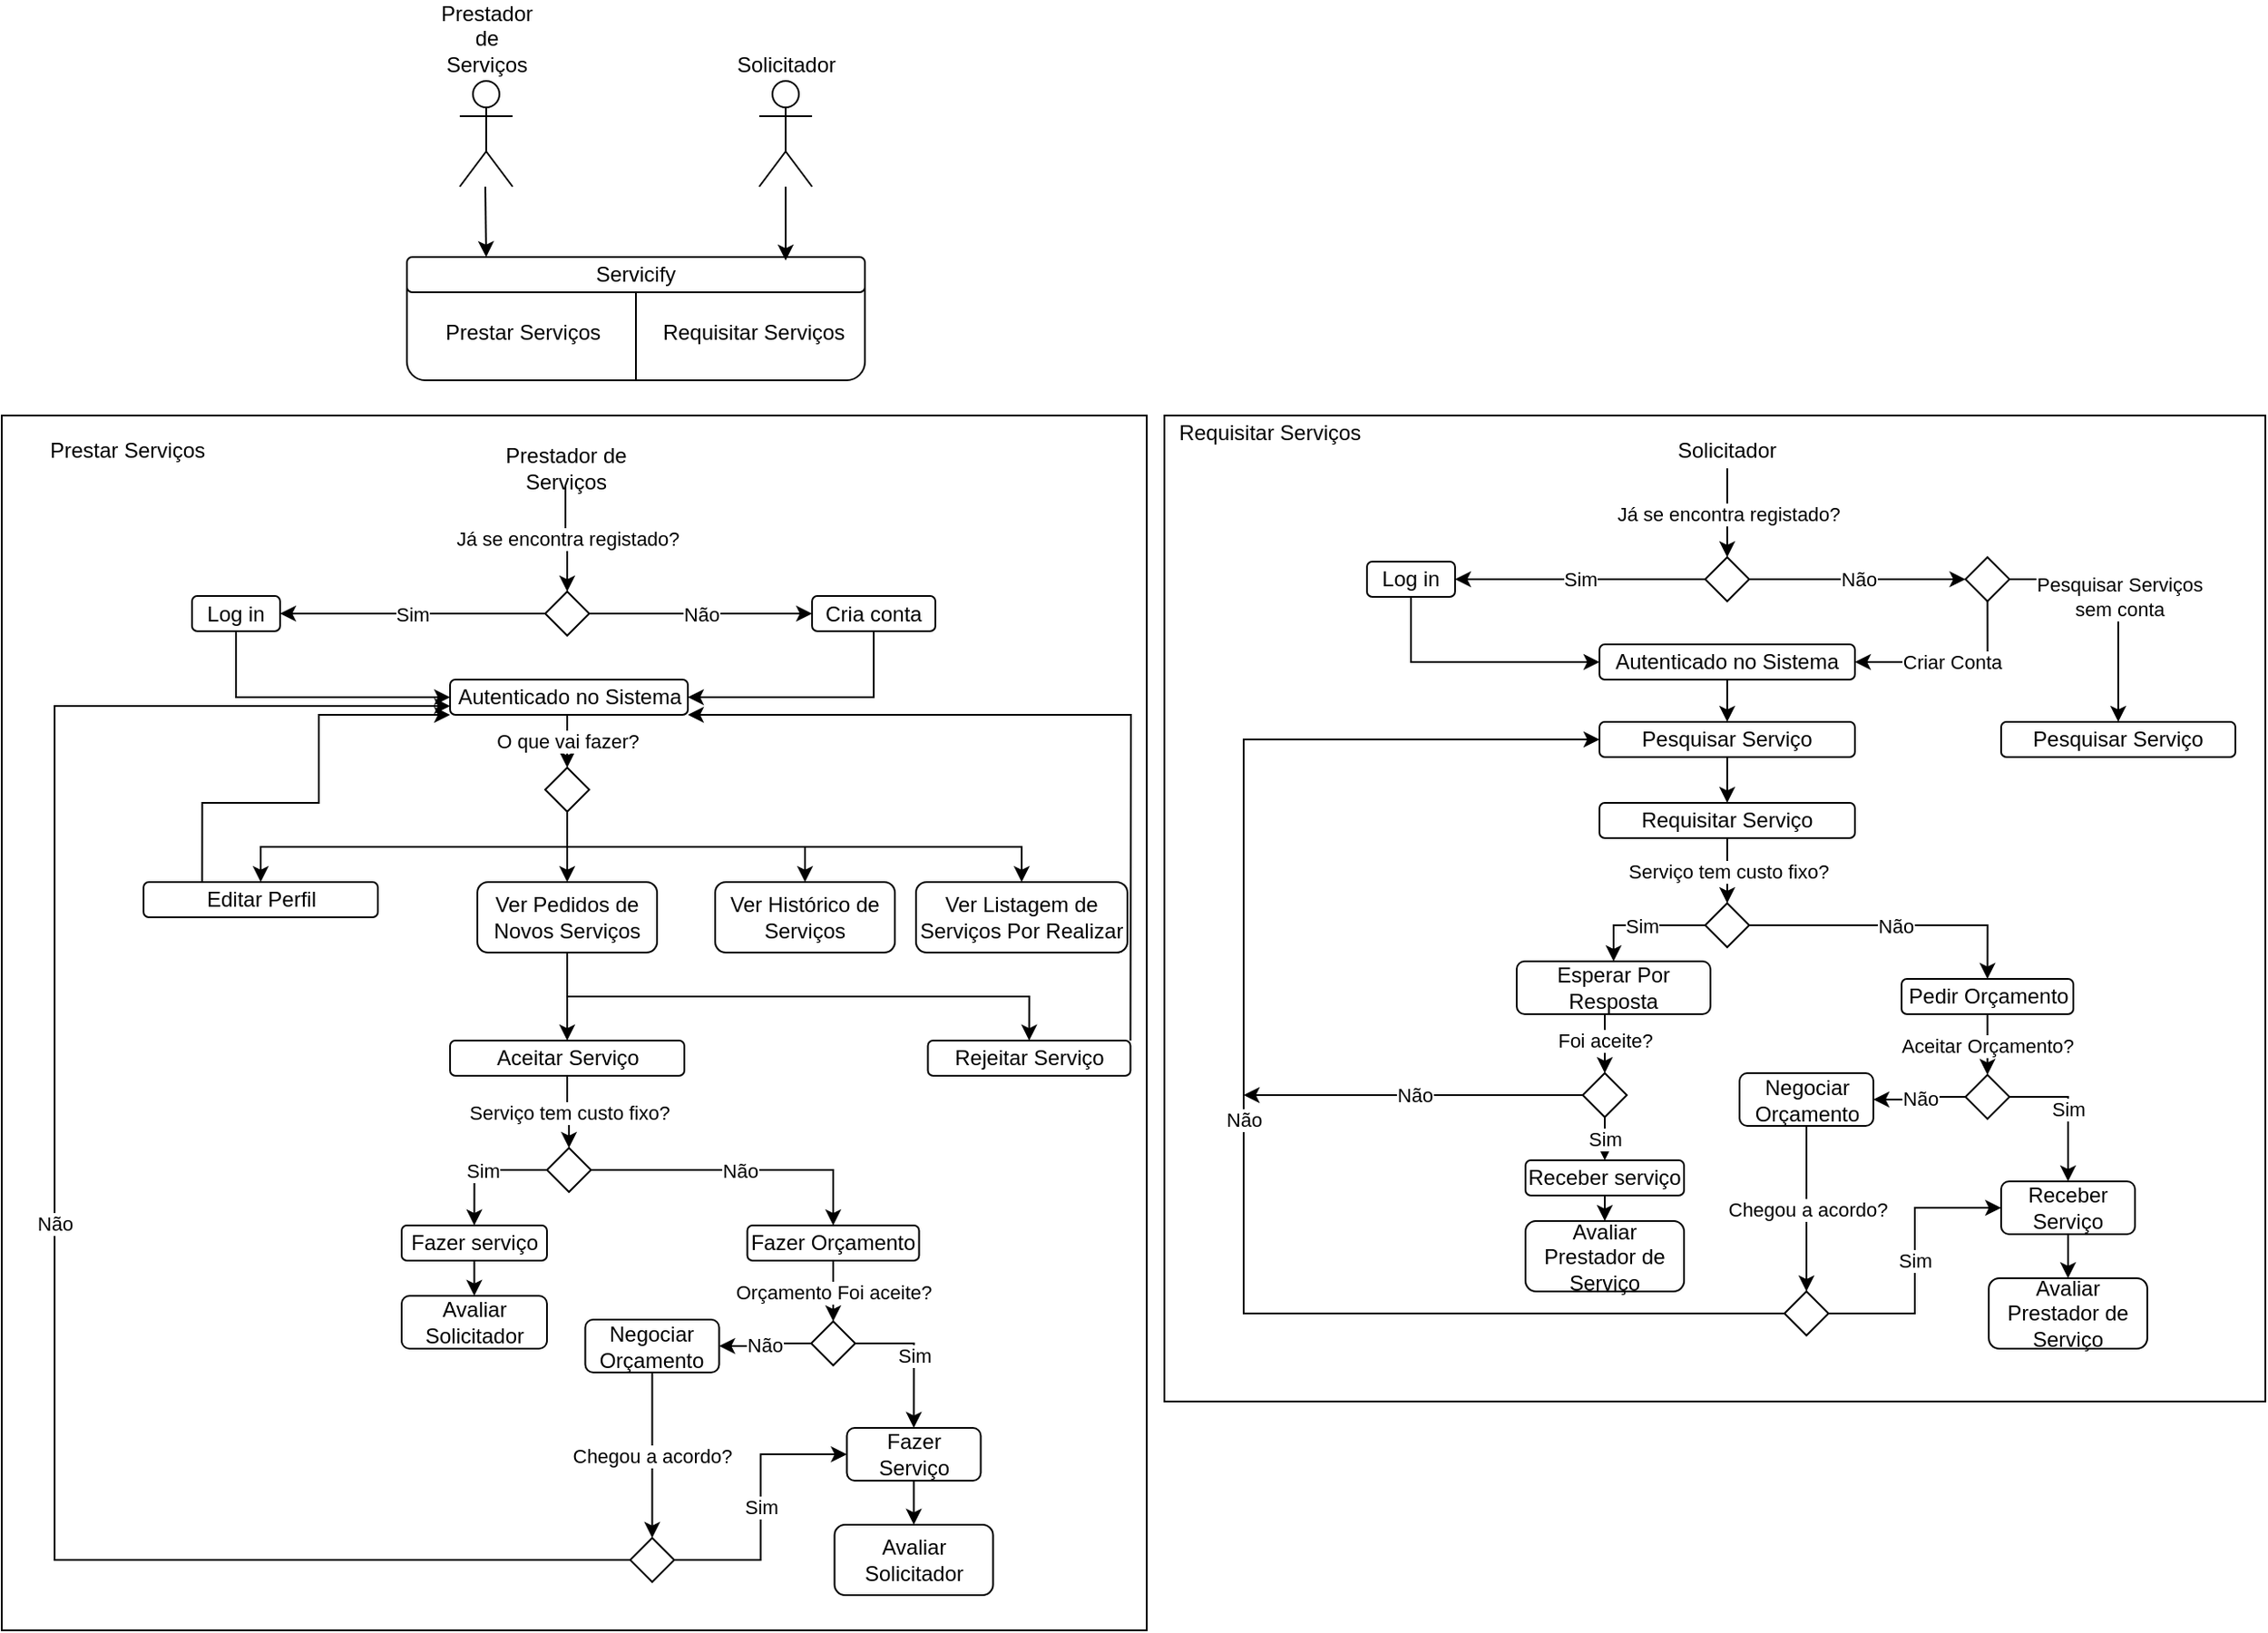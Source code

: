 <mxfile version="13.8.8" type="device"><diagram id="ohgvxbEIX5qXnBn2yijE" name="Page-1"><mxGraphModel dx="1422" dy="762" grid="1" gridSize="10" guides="1" tooltips="1" connect="1" arrows="1" fold="1" page="1" pageScale="1" pageWidth="850" pageHeight="1100" math="0" shadow="0"><root><mxCell id="0"/><mxCell id="1" parent="0"/><mxCell id="P9HFXNpbObpTReAuQrFf-42" value="" style="whiteSpace=wrap;html=1;imageAspect=0;perimeter=rectanglePerimeter;" parent="1" vertex="1"><mxGeometry x="20" y="270" width="650" height="690" as="geometry"/></mxCell><mxCell id="P9HFXNpbObpTReAuQrFf-1" value="" style="whiteSpace=wrap;html=1;imageAspect=0;perimeter=rectanglePerimeter;" parent="1" vertex="1"><mxGeometry x="680" y="270" width="625" height="560" as="geometry"/></mxCell><mxCell id="P9HFXNpbObpTReAuQrFf-2" value="" style="rounded=1;whiteSpace=wrap;html=1;" parent="1" vertex="1"><mxGeometry x="250" y="180" width="260" height="70" as="geometry"/></mxCell><mxCell id="P9HFXNpbObpTReAuQrFf-3" value="Prestador&lt;br&gt;de&lt;br&gt;Serviços" style="shape=umlActor;verticalLabelPosition=top;verticalAlign=bottom;html=1;outlineConnect=0;labelPosition=center;align=center;" parent="1" vertex="1"><mxGeometry x="280" y="80" width="30" height="60" as="geometry"/></mxCell><mxCell id="P9HFXNpbObpTReAuQrFf-4" value="Solicitador" style="shape=umlActor;verticalLabelPosition=top;verticalAlign=bottom;html=1;outlineConnect=0;labelPosition=center;align=center;" parent="1" vertex="1"><mxGeometry x="450" y="80" width="30" height="60" as="geometry"/></mxCell><mxCell id="P9HFXNpbObpTReAuQrFf-5" value="Servicify" style="rounded=1;whiteSpace=wrap;html=1;" parent="1" vertex="1"><mxGeometry x="250" y="180" width="260" height="20" as="geometry"/></mxCell><mxCell id="P9HFXNpbObpTReAuQrFf-6" value="" style="endArrow=classic;html=1;entryX=0.827;entryY=0.1;entryDx=0;entryDy=0;entryPerimeter=0;" parent="1" target="P9HFXNpbObpTReAuQrFf-5" edge="1"><mxGeometry width="50" height="50" relative="1" as="geometry"><mxPoint x="465" y="140" as="sourcePoint"/><mxPoint x="380" y="100" as="targetPoint"/></mxGeometry></mxCell><mxCell id="P9HFXNpbObpTReAuQrFf-7" value="" style="endArrow=classic;html=1;" parent="1" edge="1"><mxGeometry width="50" height="50" relative="1" as="geometry"><mxPoint x="294.5" y="140" as="sourcePoint"/><mxPoint x="295" y="180" as="targetPoint"/></mxGeometry></mxCell><mxCell id="P9HFXNpbObpTReAuQrFf-8" value="" style="endArrow=none;html=1;exitX=0.5;exitY=1;exitDx=0;exitDy=0;" parent="1" source="P9HFXNpbObpTReAuQrFf-2" edge="1"><mxGeometry width="50" height="50" relative="1" as="geometry"><mxPoint x="350" y="295" as="sourcePoint"/><mxPoint x="380" y="200" as="targetPoint"/></mxGeometry></mxCell><mxCell id="P9HFXNpbObpTReAuQrFf-9" value="Prestar Serviços" style="text;html=1;strokeColor=none;fillColor=none;align=center;verticalAlign=middle;whiteSpace=wrap;rounded=0;" parent="1" vertex="1"><mxGeometry x="256" y="213" width="120" height="20" as="geometry"/></mxCell><mxCell id="P9HFXNpbObpTReAuQrFf-10" value="Requisitar Serviços" style="text;html=1;strokeColor=none;fillColor=none;align=center;verticalAlign=middle;whiteSpace=wrap;rounded=0;" parent="1" vertex="1"><mxGeometry x="387" y="213" width="120" height="20" as="geometry"/></mxCell><mxCell id="P9HFXNpbObpTReAuQrFf-11" value="Prestar Serviços" style="text;html=1;strokeColor=none;fillColor=none;align=center;verticalAlign=middle;whiteSpace=wrap;rounded=0;" parent="1" vertex="1"><mxGeometry x="40" y="280" width="103" height="20" as="geometry"/></mxCell><mxCell id="P9HFXNpbObpTReAuQrFf-12" value="Já se encontra registado?" style="edgeStyle=orthogonalEdgeStyle;rounded=0;orthogonalLoop=1;jettySize=auto;html=1;exitX=0.5;exitY=1;exitDx=0;exitDy=0;entryX=0.5;entryY=0;entryDx=0;entryDy=0;" parent="1" source="P9HFXNpbObpTReAuQrFf-13" target="P9HFXNpbObpTReAuQrFf-16" edge="1"><mxGeometry relative="1" as="geometry"/></mxCell><mxCell id="P9HFXNpbObpTReAuQrFf-13" value="Prestador de Serviços" style="text;html=1;strokeColor=none;fillColor=none;align=center;verticalAlign=middle;whiteSpace=wrap;rounded=0;" parent="1" vertex="1"><mxGeometry x="297.5" y="290" width="85" height="20" as="geometry"/></mxCell><mxCell id="P9HFXNpbObpTReAuQrFf-14" value="Sim" style="edgeStyle=orthogonalEdgeStyle;rounded=0;orthogonalLoop=1;jettySize=auto;html=1;exitX=0;exitY=0.5;exitDx=0;exitDy=0;" parent="1" source="P9HFXNpbObpTReAuQrFf-16" target="P9HFXNpbObpTReAuQrFf-18" edge="1"><mxGeometry relative="1" as="geometry"/></mxCell><mxCell id="P9HFXNpbObpTReAuQrFf-15" value="Não" style="edgeStyle=orthogonalEdgeStyle;rounded=0;orthogonalLoop=1;jettySize=auto;html=1;exitX=1;exitY=0.5;exitDx=0;exitDy=0;entryX=0;entryY=0.5;entryDx=0;entryDy=0;" parent="1" source="P9HFXNpbObpTReAuQrFf-16" target="P9HFXNpbObpTReAuQrFf-20" edge="1"><mxGeometry relative="1" as="geometry"/></mxCell><mxCell id="P9HFXNpbObpTReAuQrFf-16" value="" style="rhombus;whiteSpace=wrap;html=1;" parent="1" vertex="1"><mxGeometry x="328.5" y="370" width="25" height="25" as="geometry"/></mxCell><mxCell id="P9HFXNpbObpTReAuQrFf-17" style="edgeStyle=orthogonalEdgeStyle;rounded=0;orthogonalLoop=1;jettySize=auto;html=1;exitX=0.5;exitY=1;exitDx=0;exitDy=0;entryX=0;entryY=0.5;entryDx=0;entryDy=0;" parent="1" source="P9HFXNpbObpTReAuQrFf-18" target="P9HFXNpbObpTReAuQrFf-22" edge="1"><mxGeometry relative="1" as="geometry"/></mxCell><mxCell id="P9HFXNpbObpTReAuQrFf-18" value="Log in" style="rounded=1;whiteSpace=wrap;html=1;" parent="1" vertex="1"><mxGeometry x="128" y="372.5" width="50" height="20" as="geometry"/></mxCell><mxCell id="P9HFXNpbObpTReAuQrFf-19" style="edgeStyle=orthogonalEdgeStyle;rounded=0;orthogonalLoop=1;jettySize=auto;html=1;exitX=0.5;exitY=1;exitDx=0;exitDy=0;entryX=1;entryY=0.5;entryDx=0;entryDy=0;" parent="1" source="P9HFXNpbObpTReAuQrFf-20" target="P9HFXNpbObpTReAuQrFf-22" edge="1"><mxGeometry relative="1" as="geometry"/></mxCell><mxCell id="P9HFXNpbObpTReAuQrFf-20" value="Cria conta" style="rounded=1;whiteSpace=wrap;html=1;" parent="1" vertex="1"><mxGeometry x="480" y="372.5" width="70" height="20" as="geometry"/></mxCell><mxCell id="P9HFXNpbObpTReAuQrFf-21" value="O que vai fazer?" style="edgeStyle=orthogonalEdgeStyle;rounded=0;orthogonalLoop=1;jettySize=auto;html=1;exitX=0.5;exitY=1;exitDx=0;exitDy=0;entryX=0.5;entryY=0;entryDx=0;entryDy=0;" parent="1" source="P9HFXNpbObpTReAuQrFf-22" target="P9HFXNpbObpTReAuQrFf-26" edge="1"><mxGeometry relative="1" as="geometry"/></mxCell><mxCell id="P9HFXNpbObpTReAuQrFf-22" value="Autenticado no Sistema" style="rounded=1;whiteSpace=wrap;html=1;" parent="1" vertex="1"><mxGeometry x="274.5" y="420" width="135" height="20" as="geometry"/></mxCell><mxCell id="P9HFXNpbObpTReAuQrFf-23" style="edgeStyle=orthogonalEdgeStyle;rounded=0;orthogonalLoop=1;jettySize=auto;html=1;exitX=0.5;exitY=1;exitDx=0;exitDy=0;entryX=0.5;entryY=0;entryDx=0;entryDy=0;" parent="1" source="P9HFXNpbObpTReAuQrFf-26" target="P9HFXNpbObpTReAuQrFf-28" edge="1"><mxGeometry relative="1" as="geometry"/></mxCell><mxCell id="G94i6UuHaeOsLBDugklH-10" style="edgeStyle=orthogonalEdgeStyle;rounded=0;orthogonalLoop=1;jettySize=auto;html=1;exitX=0.5;exitY=1;exitDx=0;exitDy=0;entryX=0.5;entryY=0;entryDx=0;entryDy=0;" edge="1" parent="1" source="P9HFXNpbObpTReAuQrFf-26" target="G94i6UuHaeOsLBDugklH-8"><mxGeometry relative="1" as="geometry"/></mxCell><mxCell id="G94i6UuHaeOsLBDugklH-11" style="edgeStyle=orthogonalEdgeStyle;rounded=0;orthogonalLoop=1;jettySize=auto;html=1;exitX=0.5;exitY=1;exitDx=0;exitDy=0;entryX=0.5;entryY=0;entryDx=0;entryDy=0;" edge="1" parent="1" source="P9HFXNpbObpTReAuQrFf-26" target="G94i6UuHaeOsLBDugklH-9"><mxGeometry relative="1" as="geometry"/></mxCell><mxCell id="G94i6UuHaeOsLBDugklH-28" style="edgeStyle=orthogonalEdgeStyle;rounded=0;orthogonalLoop=1;jettySize=auto;html=1;exitX=0.5;exitY=1;exitDx=0;exitDy=0;" edge="1" parent="1" source="P9HFXNpbObpTReAuQrFf-26" target="G94i6UuHaeOsLBDugklH-27"><mxGeometry relative="1" as="geometry"/></mxCell><mxCell id="P9HFXNpbObpTReAuQrFf-26" value="" style="rhombus;whiteSpace=wrap;html=1;" parent="1" vertex="1"><mxGeometry x="328.5" y="470" width="25" height="25" as="geometry"/></mxCell><mxCell id="P9HFXNpbObpTReAuQrFf-27" style="edgeStyle=orthogonalEdgeStyle;rounded=0;orthogonalLoop=1;jettySize=auto;html=1;exitX=0.25;exitY=0;exitDx=0;exitDy=0;entryX=0;entryY=1;entryDx=0;entryDy=0;" parent="1" source="P9HFXNpbObpTReAuQrFf-28" target="P9HFXNpbObpTReAuQrFf-22" edge="1"><mxGeometry relative="1" as="geometry"><mxPoint x="200.25" y="535" as="sourcePoint"/><mxPoint x="200" y="431" as="targetPoint"/><Array as="points"><mxPoint x="134" y="490"/><mxPoint x="200" y="490"/><mxPoint x="200" y="440"/></Array></mxGeometry></mxCell><mxCell id="P9HFXNpbObpTReAuQrFf-28" value="Editar Perfil" style="rounded=1;whiteSpace=wrap;html=1;" parent="1" vertex="1"><mxGeometry x="100.5" y="535" width="133" height="20" as="geometry"/></mxCell><mxCell id="P9HFXNpbObpTReAuQrFf-29" value="Serviço tem custo fixo?" style="edgeStyle=orthogonalEdgeStyle;rounded=0;orthogonalLoop=1;jettySize=auto;html=1;exitX=0.5;exitY=1;exitDx=0;exitDy=0;entryX=0.5;entryY=0;entryDx=0;entryDy=0;" parent="1" source="P9HFXNpbObpTReAuQrFf-30" target="P9HFXNpbObpTReAuQrFf-33" edge="1"><mxGeometry relative="1" as="geometry"/></mxCell><mxCell id="P9HFXNpbObpTReAuQrFf-30" value="Aceitar Serviço" style="rounded=1;whiteSpace=wrap;html=1;" parent="1" vertex="1"><mxGeometry x="274.5" y="625" width="133" height="20" as="geometry"/></mxCell><mxCell id="P9HFXNpbObpTReAuQrFf-31" value="Sim" style="edgeStyle=orthogonalEdgeStyle;rounded=0;orthogonalLoop=1;jettySize=auto;html=1;exitX=0;exitY=0.5;exitDx=0;exitDy=0;entryX=0.5;entryY=0;entryDx=0;entryDy=0;" parent="1" source="P9HFXNpbObpTReAuQrFf-33" target="P9HFXNpbObpTReAuQrFf-35" edge="1"><mxGeometry relative="1" as="geometry"/></mxCell><mxCell id="P9HFXNpbObpTReAuQrFf-32" value="Não" style="edgeStyle=orthogonalEdgeStyle;rounded=0;orthogonalLoop=1;jettySize=auto;html=1;exitX=1;exitY=0.5;exitDx=0;exitDy=0;entryX=0.5;entryY=0;entryDx=0;entryDy=0;" parent="1" source="P9HFXNpbObpTReAuQrFf-33" target="G94i6UuHaeOsLBDugklH-15" edge="1"><mxGeometry relative="1" as="geometry"><mxPoint x="397.5" y="730" as="targetPoint"/></mxGeometry></mxCell><mxCell id="P9HFXNpbObpTReAuQrFf-33" value="" style="rhombus;whiteSpace=wrap;html=1;" parent="1" vertex="1"><mxGeometry x="329.5" y="686" width="25" height="25" as="geometry"/></mxCell><mxCell id="P9HFXNpbObpTReAuQrFf-34" style="edgeStyle=orthogonalEdgeStyle;rounded=0;orthogonalLoop=1;jettySize=auto;html=1;exitX=0.5;exitY=1;exitDx=0;exitDy=0;entryX=0.5;entryY=0;entryDx=0;entryDy=0;" parent="1" source="P9HFXNpbObpTReAuQrFf-35" target="P9HFXNpbObpTReAuQrFf-36" edge="1"><mxGeometry relative="1" as="geometry"/></mxCell><mxCell id="P9HFXNpbObpTReAuQrFf-35" value="Fazer serviço" style="rounded=1;whiteSpace=wrap;html=1;" parent="1" vertex="1"><mxGeometry x="247" y="730" width="82.5" height="20" as="geometry"/></mxCell><mxCell id="P9HFXNpbObpTReAuQrFf-36" value="Avaliar Solicitador" style="rounded=1;whiteSpace=wrap;html=1;" parent="1" vertex="1"><mxGeometry x="247" y="770" width="82.5" height="30" as="geometry"/></mxCell><mxCell id="P9HFXNpbObpTReAuQrFf-43" value="Requisitar Serviços" style="text;html=1;strokeColor=none;fillColor=none;align=center;verticalAlign=middle;whiteSpace=wrap;rounded=0;" parent="1" vertex="1"><mxGeometry x="685" y="270" width="110" height="20" as="geometry"/></mxCell><mxCell id="P9HFXNpbObpTReAuQrFf-44" value="Já se encontra registado?" style="edgeStyle=orthogonalEdgeStyle;rounded=0;orthogonalLoop=1;jettySize=auto;html=1;exitX=0.5;exitY=1;exitDx=0;exitDy=0;entryX=0.5;entryY=0;entryDx=0;entryDy=0;" parent="1" source="P9HFXNpbObpTReAuQrFf-45" target="P9HFXNpbObpTReAuQrFf-48" edge="1"><mxGeometry relative="1" as="geometry"/></mxCell><mxCell id="P9HFXNpbObpTReAuQrFf-45" value="Solicitador" style="text;html=1;strokeColor=none;fillColor=none;align=center;verticalAlign=middle;whiteSpace=wrap;rounded=0;" parent="1" vertex="1"><mxGeometry x="957" y="280" width="85" height="20" as="geometry"/></mxCell><mxCell id="P9HFXNpbObpTReAuQrFf-46" value="Sim" style="edgeStyle=orthogonalEdgeStyle;rounded=0;orthogonalLoop=1;jettySize=auto;html=1;exitX=0;exitY=0.5;exitDx=0;exitDy=0;" parent="1" source="P9HFXNpbObpTReAuQrFf-48" target="P9HFXNpbObpTReAuQrFf-50" edge="1"><mxGeometry relative="1" as="geometry"/></mxCell><mxCell id="P9HFXNpbObpTReAuQrFf-47" value="Não" style="edgeStyle=orthogonalEdgeStyle;rounded=0;orthogonalLoop=1;jettySize=auto;html=1;exitX=1;exitY=0.5;exitDx=0;exitDy=0;entryX=0;entryY=0.5;entryDx=0;entryDy=0;" parent="1" source="P9HFXNpbObpTReAuQrFf-48" target="P9HFXNpbObpTReAuQrFf-78" edge="1"><mxGeometry relative="1" as="geometry"><mxPoint x="1101" y="362.5" as="targetPoint"/></mxGeometry></mxCell><mxCell id="P9HFXNpbObpTReAuQrFf-48" value="" style="rhombus;whiteSpace=wrap;html=1;" parent="1" vertex="1"><mxGeometry x="987" y="350.5" width="25" height="25" as="geometry"/></mxCell><mxCell id="P9HFXNpbObpTReAuQrFf-49" style="edgeStyle=orthogonalEdgeStyle;rounded=0;orthogonalLoop=1;jettySize=auto;html=1;exitX=0.5;exitY=1;exitDx=0;exitDy=0;entryX=0;entryY=0.5;entryDx=0;entryDy=0;" parent="1" source="P9HFXNpbObpTReAuQrFf-50" target="P9HFXNpbObpTReAuQrFf-52" edge="1"><mxGeometry relative="1" as="geometry"/></mxCell><mxCell id="P9HFXNpbObpTReAuQrFf-50" value="Log in" style="rounded=1;whiteSpace=wrap;html=1;" parent="1" vertex="1"><mxGeometry x="795" y="353" width="50" height="20" as="geometry"/></mxCell><mxCell id="P9HFXNpbObpTReAuQrFf-51" value="&lt;br&gt;" style="edgeStyle=orthogonalEdgeStyle;rounded=0;orthogonalLoop=1;jettySize=auto;html=1;exitX=0.5;exitY=1;exitDx=0;exitDy=0;entryX=0.5;entryY=0;entryDx=0;entryDy=0;" parent="1" source="P9HFXNpbObpTReAuQrFf-52" target="P9HFXNpbObpTReAuQrFf-62" edge="1"><mxGeometry relative="1" as="geometry"><mxPoint x="1040" y="460" as="targetPoint"/></mxGeometry></mxCell><mxCell id="P9HFXNpbObpTReAuQrFf-52" value="Autenticado no Sistema" style="rounded=1;whiteSpace=wrap;html=1;" parent="1" vertex="1"><mxGeometry x="927" y="400" width="145" height="20" as="geometry"/></mxCell><mxCell id="P9HFXNpbObpTReAuQrFf-53" value="Serviço tem custo fixo?" style="edgeStyle=orthogonalEdgeStyle;rounded=0;orthogonalLoop=1;jettySize=auto;html=1;exitX=0.5;exitY=1;exitDx=0;exitDy=0;entryX=0.5;entryY=0;entryDx=0;entryDy=0;" parent="1" source="P9HFXNpbObpTReAuQrFf-54" target="P9HFXNpbObpTReAuQrFf-57" edge="1"><mxGeometry relative="1" as="geometry"/></mxCell><mxCell id="P9HFXNpbObpTReAuQrFf-54" value="Requisitar Serviço" style="rounded=1;whiteSpace=wrap;html=1;" parent="1" vertex="1"><mxGeometry x="927" y="490" width="145" height="20" as="geometry"/></mxCell><mxCell id="P9HFXNpbObpTReAuQrFf-56" value="Não" style="edgeStyle=orthogonalEdgeStyle;rounded=0;orthogonalLoop=1;jettySize=auto;html=1;exitX=1;exitY=0.5;exitDx=0;exitDy=0;entryX=0.5;entryY=0;entryDx=0;entryDy=0;" parent="1" source="P9HFXNpbObpTReAuQrFf-57" target="P9HFXNpbObpTReAuQrFf-64" edge="1"><mxGeometry relative="1" as="geometry"><mxPoint x="1147.5" y="590" as="targetPoint"/></mxGeometry></mxCell><mxCell id="G94i6UuHaeOsLBDugklH-2" value="Sim" style="edgeStyle=orthogonalEdgeStyle;rounded=0;orthogonalLoop=1;jettySize=auto;html=1;exitX=0;exitY=0.5;exitDx=0;exitDy=0;entryX=0.5;entryY=0;entryDx=0;entryDy=0;" edge="1" parent="1" source="P9HFXNpbObpTReAuQrFf-57" target="G94i6UuHaeOsLBDugklH-1"><mxGeometry relative="1" as="geometry"/></mxCell><mxCell id="P9HFXNpbObpTReAuQrFf-57" value="" style="rhombus;whiteSpace=wrap;html=1;" parent="1" vertex="1"><mxGeometry x="987" y="547" width="25" height="25" as="geometry"/></mxCell><mxCell id="P9HFXNpbObpTReAuQrFf-58" style="edgeStyle=orthogonalEdgeStyle;rounded=0;orthogonalLoop=1;jettySize=auto;html=1;exitX=0.5;exitY=1;exitDx=0;exitDy=0;entryX=0.5;entryY=0;entryDx=0;entryDy=0;" parent="1" source="P9HFXNpbObpTReAuQrFf-59" target="P9HFXNpbObpTReAuQrFf-60" edge="1"><mxGeometry relative="1" as="geometry"/></mxCell><mxCell id="P9HFXNpbObpTReAuQrFf-59" value="Receber serviço" style="rounded=1;whiteSpace=wrap;html=1;" parent="1" vertex="1"><mxGeometry x="885" y="693" width="90" height="20" as="geometry"/></mxCell><mxCell id="P9HFXNpbObpTReAuQrFf-60" value="Avaliar Prestador de Serviço" style="rounded=1;whiteSpace=wrap;html=1;" parent="1" vertex="1"><mxGeometry x="885" y="727.5" width="90" height="40" as="geometry"/></mxCell><mxCell id="P9HFXNpbObpTReAuQrFf-61" style="edgeStyle=orthogonalEdgeStyle;rounded=0;orthogonalLoop=1;jettySize=auto;html=1;exitX=0.5;exitY=1;exitDx=0;exitDy=0;entryX=0.5;entryY=0;entryDx=0;entryDy=0;" parent="1" source="P9HFXNpbObpTReAuQrFf-62" target="P9HFXNpbObpTReAuQrFf-54" edge="1"><mxGeometry relative="1" as="geometry"/></mxCell><mxCell id="P9HFXNpbObpTReAuQrFf-62" value="Pesquisar Serviço" style="rounded=1;whiteSpace=wrap;html=1;" parent="1" vertex="1"><mxGeometry x="927" y="444" width="145" height="20" as="geometry"/></mxCell><mxCell id="P9HFXNpbObpTReAuQrFf-63" value="Aceitar Orçamento?" style="edgeStyle=orthogonalEdgeStyle;rounded=0;orthogonalLoop=1;jettySize=auto;html=1;exitX=0.5;exitY=1;exitDx=0;exitDy=0;entryX=0.5;entryY=0;entryDx=0;entryDy=0;" parent="1" source="P9HFXNpbObpTReAuQrFf-64" target="P9HFXNpbObpTReAuQrFf-67" edge="1"><mxGeometry relative="1" as="geometry"/></mxCell><mxCell id="P9HFXNpbObpTReAuQrFf-64" value="Pedir Orçamento" style="rounded=1;whiteSpace=wrap;html=1;" parent="1" vertex="1"><mxGeometry x="1098.5" y="590" width="97.5" height="20" as="geometry"/></mxCell><mxCell id="P9HFXNpbObpTReAuQrFf-65" value="Sim" style="edgeStyle=orthogonalEdgeStyle;rounded=0;orthogonalLoop=1;jettySize=auto;html=1;exitX=1;exitY=0.5;exitDx=0;exitDy=0;entryX=0.5;entryY=0;entryDx=0;entryDy=0;" parent="1" source="P9HFXNpbObpTReAuQrFf-67" target="P9HFXNpbObpTReAuQrFf-71" edge="1"><mxGeometry relative="1" as="geometry"/></mxCell><mxCell id="P9HFXNpbObpTReAuQrFf-66" value="Não" style="edgeStyle=orthogonalEdgeStyle;rounded=0;orthogonalLoop=1;jettySize=auto;html=1;exitX=0;exitY=0.5;exitDx=0;exitDy=0;" parent="1" source="P9HFXNpbObpTReAuQrFf-67" target="P9HFXNpbObpTReAuQrFf-69" edge="1"><mxGeometry relative="1" as="geometry"/></mxCell><mxCell id="P9HFXNpbObpTReAuQrFf-67" value="" style="rhombus;whiteSpace=wrap;html=1;" parent="1" vertex="1"><mxGeometry x="1134.75" y="644.5" width="25" height="25" as="geometry"/></mxCell><mxCell id="P9HFXNpbObpTReAuQrFf-68" value="Chegou a acordo?" style="edgeStyle=orthogonalEdgeStyle;rounded=0;orthogonalLoop=1;jettySize=auto;html=1;exitX=0.5;exitY=1;exitDx=0;exitDy=0;entryX=0.5;entryY=0;entryDx=0;entryDy=0;" parent="1" source="P9HFXNpbObpTReAuQrFf-69" target="P9HFXNpbObpTReAuQrFf-75" edge="1"><mxGeometry relative="1" as="geometry"/></mxCell><mxCell id="P9HFXNpbObpTReAuQrFf-69" value="Negociar Orçamento" style="rounded=1;whiteSpace=wrap;html=1;" parent="1" vertex="1"><mxGeometry x="1006.5" y="643.5" width="76" height="30" as="geometry"/></mxCell><mxCell id="P9HFXNpbObpTReAuQrFf-70" style="edgeStyle=orthogonalEdgeStyle;rounded=0;orthogonalLoop=1;jettySize=auto;html=1;exitX=0.5;exitY=1;exitDx=0;exitDy=0;entryX=0.5;entryY=0;entryDx=0;entryDy=0;" parent="1" source="P9HFXNpbObpTReAuQrFf-71" target="P9HFXNpbObpTReAuQrFf-72" edge="1"><mxGeometry relative="1" as="geometry"/></mxCell><mxCell id="P9HFXNpbObpTReAuQrFf-71" value="Receber Serviço" style="rounded=1;whiteSpace=wrap;html=1;" parent="1" vertex="1"><mxGeometry x="1155" y="705" width="76" height="30" as="geometry"/></mxCell><mxCell id="P9HFXNpbObpTReAuQrFf-72" value="Avaliar Prestador de Serviço" style="rounded=1;whiteSpace=wrap;html=1;" parent="1" vertex="1"><mxGeometry x="1148" y="760" width="90" height="40" as="geometry"/></mxCell><mxCell id="P9HFXNpbObpTReAuQrFf-73" value="Sim" style="edgeStyle=orthogonalEdgeStyle;rounded=0;orthogonalLoop=1;jettySize=auto;html=1;exitX=1;exitY=0.5;exitDx=0;exitDy=0;entryX=0;entryY=0.5;entryDx=0;entryDy=0;" parent="1" source="P9HFXNpbObpTReAuQrFf-75" target="P9HFXNpbObpTReAuQrFf-71" edge="1"><mxGeometry relative="1" as="geometry"/></mxCell><mxCell id="P9HFXNpbObpTReAuQrFf-74" value="Não" style="edgeStyle=orthogonalEdgeStyle;rounded=0;orthogonalLoop=1;jettySize=auto;html=1;exitX=0;exitY=0.5;exitDx=0;exitDy=0;entryX=0;entryY=0.5;entryDx=0;entryDy=0;" parent="1" source="P9HFXNpbObpTReAuQrFf-75" target="P9HFXNpbObpTReAuQrFf-62" edge="1"><mxGeometry relative="1" as="geometry"><Array as="points"><mxPoint x="725" y="780"/><mxPoint x="725" y="454"/></Array></mxGeometry></mxCell><mxCell id="P9HFXNpbObpTReAuQrFf-75" value="" style="rhombus;whiteSpace=wrap;html=1;" parent="1" vertex="1"><mxGeometry x="1032" y="767.5" width="25" height="25" as="geometry"/></mxCell><mxCell id="P9HFXNpbObpTReAuQrFf-76" value="Criar Conta" style="edgeStyle=orthogonalEdgeStyle;rounded=0;orthogonalLoop=1;jettySize=auto;html=1;exitX=0.5;exitY=1;exitDx=0;exitDy=0;entryX=1;entryY=0.5;entryDx=0;entryDy=0;" parent="1" source="P9HFXNpbObpTReAuQrFf-78" target="P9HFXNpbObpTReAuQrFf-52" edge="1"><mxGeometry relative="1" as="geometry"/></mxCell><mxCell id="P9HFXNpbObpTReAuQrFf-77" value="Pesquisar Serviços&lt;br&gt;sem conta" style="edgeStyle=orthogonalEdgeStyle;rounded=0;orthogonalLoop=1;jettySize=auto;html=1;exitX=1;exitY=0.5;exitDx=0;exitDy=0;" parent="1" source="P9HFXNpbObpTReAuQrFf-78" target="P9HFXNpbObpTReAuQrFf-79" edge="1"><mxGeometry relative="1" as="geometry"/></mxCell><mxCell id="P9HFXNpbObpTReAuQrFf-78" value="" style="rhombus;whiteSpace=wrap;html=1;" parent="1" vertex="1"><mxGeometry x="1134.75" y="350.5" width="25" height="25" as="geometry"/></mxCell><mxCell id="P9HFXNpbObpTReAuQrFf-79" value="Pesquisar Serviço" style="rounded=1;whiteSpace=wrap;html=1;" parent="1" vertex="1"><mxGeometry x="1155" y="444" width="133" height="20" as="geometry"/></mxCell><mxCell id="P9HFXNpbObpTReAuQrFf-80" value="Rejeitar Serviço" style="rounded=1;whiteSpace=wrap;html=1;" parent="1" vertex="1"><mxGeometry x="545.75" y="625" width="115" height="20" as="geometry"/></mxCell><mxCell id="P9HFXNpbObpTReAuQrFf-83" value="" style="endArrow=classic;html=1;exitX=1;exitY=0;exitDx=0;exitDy=0;entryX=1;entryY=1;entryDx=0;entryDy=0;rounded=0;" parent="1" source="P9HFXNpbObpTReAuQrFf-80" target="P9HFXNpbObpTReAuQrFf-22" edge="1"><mxGeometry width="50" height="50" relative="1" as="geometry"><mxPoint x="400" y="550" as="sourcePoint"/><mxPoint x="450" y="500" as="targetPoint"/><Array as="points"><mxPoint x="661" y="440"/><mxPoint x="480" y="440"/></Array></mxGeometry></mxCell><mxCell id="G94i6UuHaeOsLBDugklH-4" value="Foi aceite?" style="edgeStyle=orthogonalEdgeStyle;rounded=0;orthogonalLoop=1;jettySize=auto;html=1;exitX=0.5;exitY=1;exitDx=0;exitDy=0;entryX=0.5;entryY=0;entryDx=0;entryDy=0;" edge="1" parent="1" source="G94i6UuHaeOsLBDugklH-1" target="G94i6UuHaeOsLBDugklH-3"><mxGeometry relative="1" as="geometry"/></mxCell><mxCell id="G94i6UuHaeOsLBDugklH-1" value="Esperar Por Resposta" style="rounded=1;whiteSpace=wrap;html=1;" vertex="1" parent="1"><mxGeometry x="880" y="580" width="110" height="30" as="geometry"/></mxCell><mxCell id="G94i6UuHaeOsLBDugklH-6" value="Sim" style="edgeStyle=orthogonalEdgeStyle;rounded=0;orthogonalLoop=1;jettySize=auto;html=1;exitX=0.5;exitY=1;exitDx=0;exitDy=0;entryX=0.5;entryY=0;entryDx=0;entryDy=0;" edge="1" parent="1" source="G94i6UuHaeOsLBDugklH-3" target="P9HFXNpbObpTReAuQrFf-59"><mxGeometry relative="1" as="geometry"/></mxCell><mxCell id="G94i6UuHaeOsLBDugklH-7" value="Não" style="edgeStyle=orthogonalEdgeStyle;rounded=0;orthogonalLoop=1;jettySize=auto;html=1;exitX=0;exitY=0.5;exitDx=0;exitDy=0;" edge="1" parent="1" source="G94i6UuHaeOsLBDugklH-3"><mxGeometry relative="1" as="geometry"><mxPoint x="725" y="656" as="targetPoint"/></mxGeometry></mxCell><mxCell id="G94i6UuHaeOsLBDugklH-3" value="" style="rhombus;whiteSpace=wrap;html=1;" vertex="1" parent="1"><mxGeometry x="917.5" y="643.5" width="25" height="25" as="geometry"/></mxCell><mxCell id="G94i6UuHaeOsLBDugklH-12" style="edgeStyle=orthogonalEdgeStyle;rounded=0;orthogonalLoop=1;jettySize=auto;html=1;exitX=0.5;exitY=1;exitDx=0;exitDy=0;entryX=0.5;entryY=0;entryDx=0;entryDy=0;" edge="1" parent="1" source="G94i6UuHaeOsLBDugklH-8" target="P9HFXNpbObpTReAuQrFf-30"><mxGeometry relative="1" as="geometry"/></mxCell><mxCell id="G94i6UuHaeOsLBDugklH-13" style="edgeStyle=orthogonalEdgeStyle;rounded=0;orthogonalLoop=1;jettySize=auto;html=1;exitX=0.5;exitY=1;exitDx=0;exitDy=0;entryX=0.5;entryY=0;entryDx=0;entryDy=0;" edge="1" parent="1" source="G94i6UuHaeOsLBDugklH-8" target="P9HFXNpbObpTReAuQrFf-80"><mxGeometry relative="1" as="geometry"/></mxCell><mxCell id="G94i6UuHaeOsLBDugklH-8" value="Ver Pedidos de Novos Serviços" style="rounded=1;whiteSpace=wrap;html=1;" vertex="1" parent="1"><mxGeometry x="290" y="535" width="102" height="40" as="geometry"/></mxCell><mxCell id="G94i6UuHaeOsLBDugklH-9" value="Ver Histórico de Serviços" style="rounded=1;whiteSpace=wrap;html=1;" vertex="1" parent="1"><mxGeometry x="425" y="535" width="102" height="40" as="geometry"/></mxCell><mxCell id="G94i6UuHaeOsLBDugklH-14" value="Orçamento Foi aceite?" style="edgeStyle=orthogonalEdgeStyle;rounded=0;orthogonalLoop=1;jettySize=auto;html=1;exitX=0.5;exitY=1;exitDx=0;exitDy=0;entryX=0.5;entryY=0;entryDx=0;entryDy=0;" edge="1" parent="1" source="G94i6UuHaeOsLBDugklH-15" target="G94i6UuHaeOsLBDugklH-18"><mxGeometry relative="1" as="geometry"/></mxCell><mxCell id="G94i6UuHaeOsLBDugklH-15" value="Fazer Orçamento" style="rounded=1;whiteSpace=wrap;html=1;" vertex="1" parent="1"><mxGeometry x="443.25" y="730" width="97.5" height="20" as="geometry"/></mxCell><mxCell id="G94i6UuHaeOsLBDugklH-16" value="Sim" style="edgeStyle=orthogonalEdgeStyle;rounded=0;orthogonalLoop=1;jettySize=auto;html=1;exitX=1;exitY=0.5;exitDx=0;exitDy=0;entryX=0.5;entryY=0;entryDx=0;entryDy=0;" edge="1" parent="1" source="G94i6UuHaeOsLBDugklH-18" target="G94i6UuHaeOsLBDugklH-22"><mxGeometry relative="1" as="geometry"/></mxCell><mxCell id="G94i6UuHaeOsLBDugklH-17" value="Não" style="edgeStyle=orthogonalEdgeStyle;rounded=0;orthogonalLoop=1;jettySize=auto;html=1;exitX=0;exitY=0.5;exitDx=0;exitDy=0;" edge="1" parent="1" source="G94i6UuHaeOsLBDugklH-18" target="G94i6UuHaeOsLBDugklH-20"><mxGeometry relative="1" as="geometry"/></mxCell><mxCell id="G94i6UuHaeOsLBDugklH-18" value="" style="rhombus;whiteSpace=wrap;html=1;" vertex="1" parent="1"><mxGeometry x="479.5" y="784.5" width="25" height="25" as="geometry"/></mxCell><mxCell id="G94i6UuHaeOsLBDugklH-19" value="Chegou a acordo?" style="edgeStyle=orthogonalEdgeStyle;rounded=0;orthogonalLoop=1;jettySize=auto;html=1;exitX=0.5;exitY=1;exitDx=0;exitDy=0;entryX=0.5;entryY=0;entryDx=0;entryDy=0;" edge="1" parent="1" source="G94i6UuHaeOsLBDugklH-20" target="G94i6UuHaeOsLBDugklH-25"><mxGeometry relative="1" as="geometry"/></mxCell><mxCell id="G94i6UuHaeOsLBDugklH-20" value="Negociar Orçamento" style="rounded=1;whiteSpace=wrap;html=1;" vertex="1" parent="1"><mxGeometry x="351.25" y="783.5" width="76" height="30" as="geometry"/></mxCell><mxCell id="G94i6UuHaeOsLBDugklH-21" style="edgeStyle=orthogonalEdgeStyle;rounded=0;orthogonalLoop=1;jettySize=auto;html=1;exitX=0.5;exitY=1;exitDx=0;exitDy=0;entryX=0.5;entryY=0;entryDx=0;entryDy=0;" edge="1" parent="1" source="G94i6UuHaeOsLBDugklH-22" target="G94i6UuHaeOsLBDugklH-23"><mxGeometry relative="1" as="geometry"/></mxCell><mxCell id="G94i6UuHaeOsLBDugklH-22" value="Fazer Serviço" style="rounded=1;whiteSpace=wrap;html=1;" vertex="1" parent="1"><mxGeometry x="499.75" y="845" width="76" height="30" as="geometry"/></mxCell><mxCell id="G94i6UuHaeOsLBDugklH-23" value="Avaliar Solicitador" style="rounded=1;whiteSpace=wrap;html=1;" vertex="1" parent="1"><mxGeometry x="492.75" y="900" width="90" height="40" as="geometry"/></mxCell><mxCell id="G94i6UuHaeOsLBDugklH-24" value="Sim" style="edgeStyle=orthogonalEdgeStyle;rounded=0;orthogonalLoop=1;jettySize=auto;html=1;exitX=1;exitY=0.5;exitDx=0;exitDy=0;entryX=0;entryY=0.5;entryDx=0;entryDy=0;" edge="1" parent="1" source="G94i6UuHaeOsLBDugklH-25" target="G94i6UuHaeOsLBDugklH-22"><mxGeometry relative="1" as="geometry"/></mxCell><mxCell id="G94i6UuHaeOsLBDugklH-26" value="Não" style="edgeStyle=orthogonalEdgeStyle;rounded=0;orthogonalLoop=1;jettySize=auto;html=1;exitX=0;exitY=0.5;exitDx=0;exitDy=0;entryX=0;entryY=0.75;entryDx=0;entryDy=0;" edge="1" parent="1" source="G94i6UuHaeOsLBDugklH-25" target="P9HFXNpbObpTReAuQrFf-22"><mxGeometry relative="1" as="geometry"><Array as="points"><mxPoint x="50" y="920"/><mxPoint x="50" y="435"/></Array></mxGeometry></mxCell><mxCell id="G94i6UuHaeOsLBDugklH-25" value="" style="rhombus;whiteSpace=wrap;html=1;" vertex="1" parent="1"><mxGeometry x="376.75" y="907.5" width="25" height="25" as="geometry"/></mxCell><mxCell id="G94i6UuHaeOsLBDugklH-27" value="Ver Listagem de Serviços Por Realizar" style="rounded=1;whiteSpace=wrap;html=1;" vertex="1" parent="1"><mxGeometry x="539" y="535" width="120" height="40" as="geometry"/></mxCell></root></mxGraphModel></diagram></mxfile>